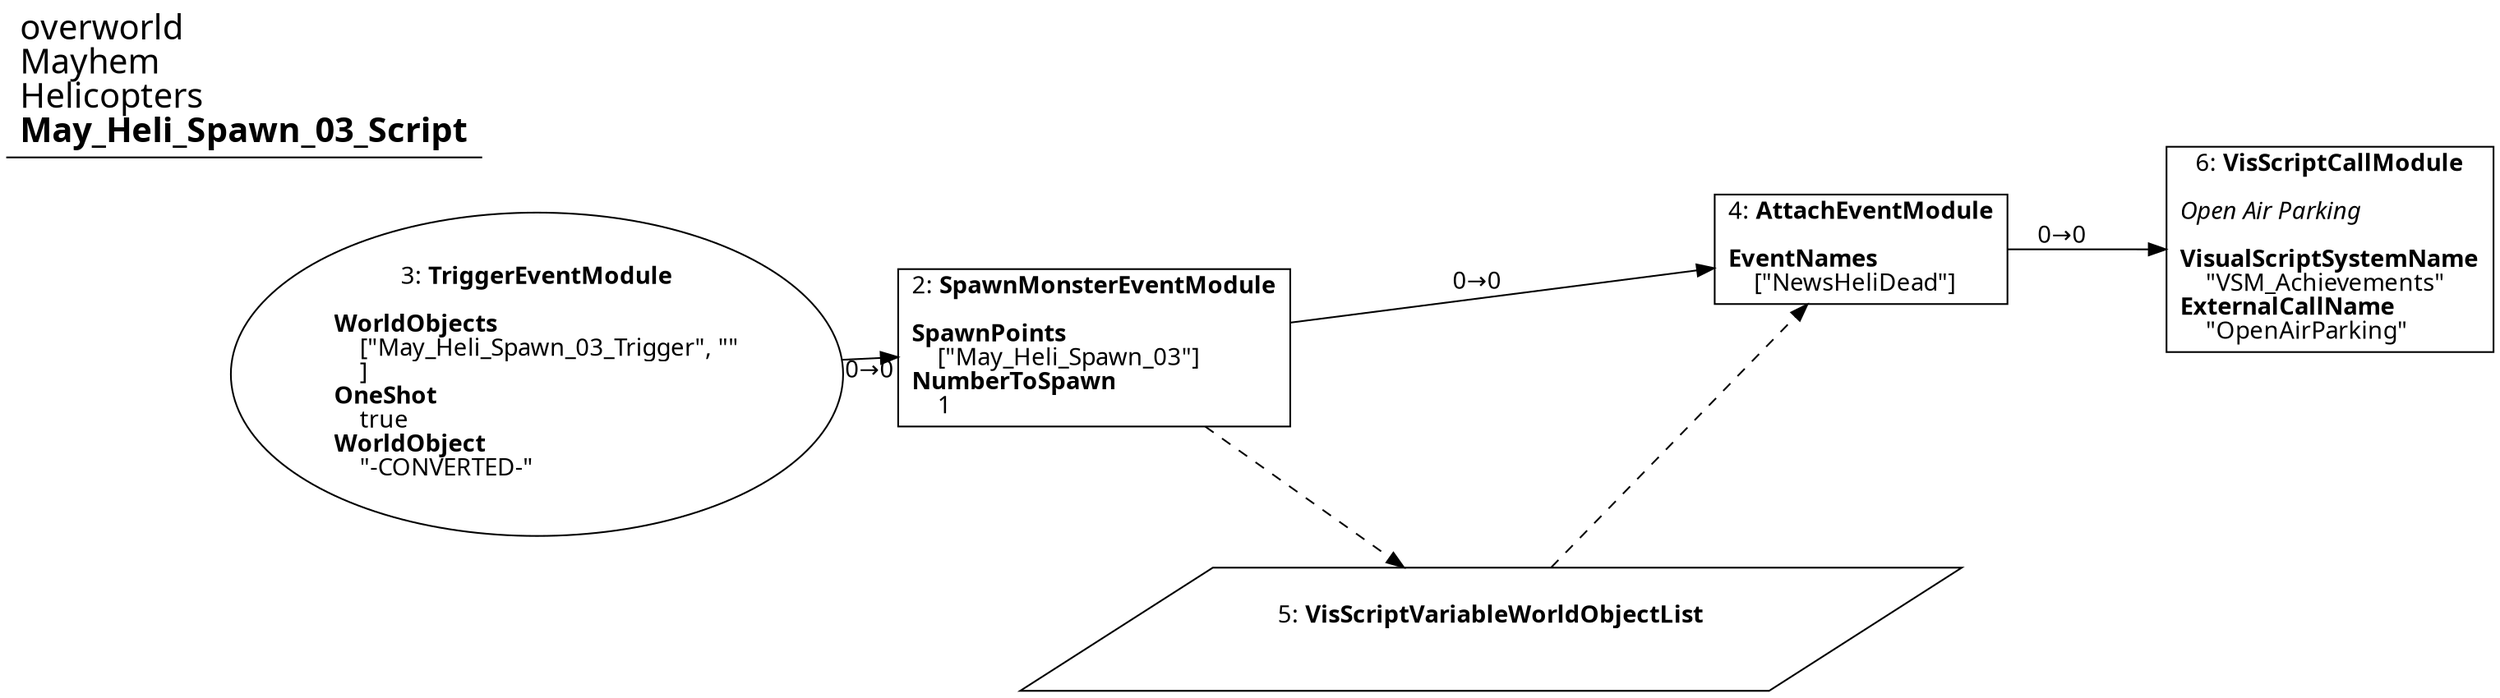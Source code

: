 digraph {
    layout = fdp;
    overlap = prism;
    sep = "+16";
    splines = spline;

    node [ shape = box ];

    graph [ fontname = "Segoe UI" ];
    node [ fontname = "Segoe UI" ];
    edge [ fontname = "Segoe UI" ];

    2 [ label = <2: <b>SpawnMonsterEventModule</b><br/><br/><b>SpawnPoints</b><br align="left"/>    [&quot;May_Heli_Spawn_03&quot;]<br align="left"/><b>NumberToSpawn</b><br align="left"/>    1<br align="left"/>> ];
    2 [ pos = "0.32700002,-0.13700001!" ];
    2 -> 4 [ label = "0→0" ];
    2 -> 5 [ style = dashed ];

    3 [ label = <3: <b>TriggerEventModule</b><br/><br/><b>WorldObjects</b><br align="left"/>    [&quot;May_Heli_Spawn_03_Trigger&quot;, &quot;&quot;<br align="left"/>    ]<br align="left"/><b>OneShot</b><br align="left"/>    true<br align="left"/><b>WorldObject</b><br align="left"/>    &quot;-CONVERTED-&quot;<br align="left"/>> ];
    3 [ shape = oval ]
    3 [ pos = "0.064,-0.13700001!" ];
    3 -> 2 [ label = "0→0" ];

    4 [ label = <4: <b>AttachEventModule</b><br/><br/><b>EventNames</b><br align="left"/>    [&quot;NewsHeliDead&quot;]<br align="left"/>> ];
    4 [ pos = "0.81600004,-0.13700001!" ];
    4 -> 6 [ label = "0→0" ];
    5 -> 4 [ style = dashed ];

    5 [ label = <5: <b>VisScriptVariableWorldObjectList</b><br/><br/>> ];
    5 [ shape = parallelogram ]
    5 [ pos = "0.61200005,-0.32700002!" ];

    6 [ label = <6: <b>VisScriptCallModule</b><br/><br/><i>Open Air Parking<br align="left"/></i><br align="left"/><b>VisualScriptSystemName</b><br align="left"/>    &quot;VSM_Achievements&quot;<br align="left"/><b>ExternalCallName</b><br align="left"/>    &quot;OpenAirParking&quot;<br align="left"/>> ];
    6 [ pos = "1.062,-0.13700001!" ];

    title [ pos = "0.063,-0.136!" ];
    title [ shape = underline ];
    title [ label = <<font point-size="20">overworld<br align="left"/>Mayhem<br align="left"/>Helicopters<br align="left"/><b>May_Heli_Spawn_03_Script</b><br align="left"/></font>> ];
}
